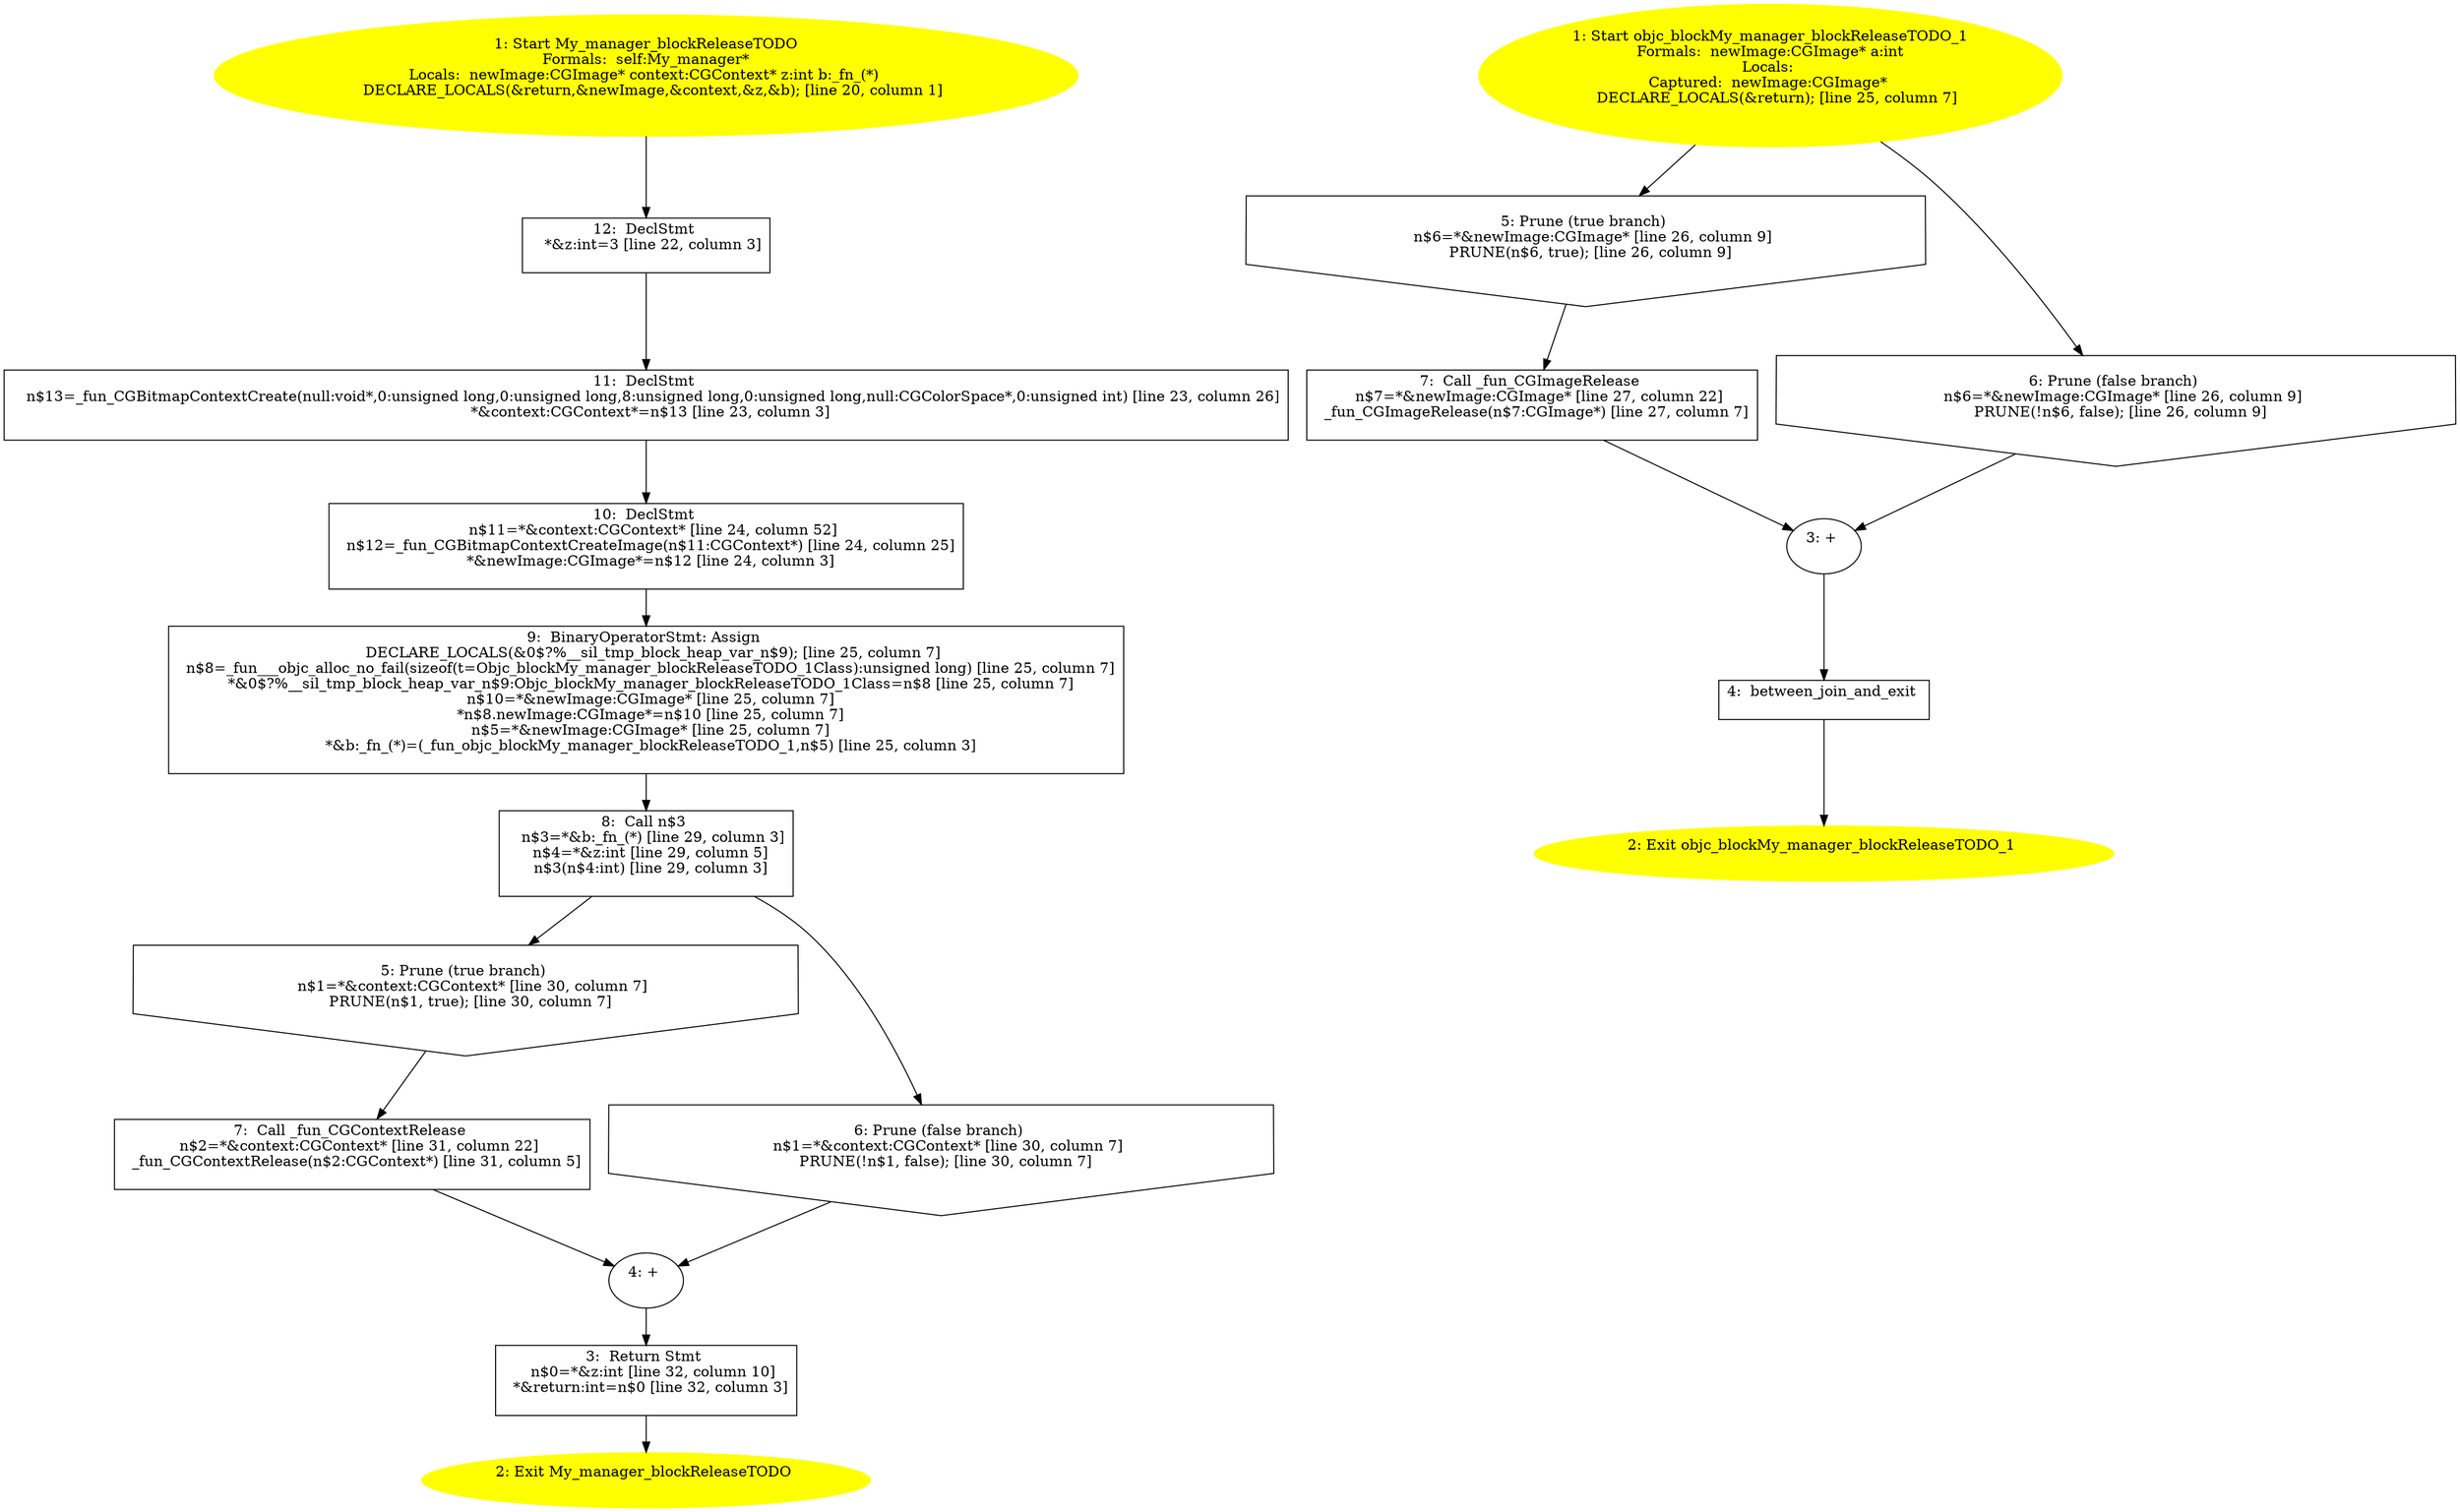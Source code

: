 /* @generated */
digraph iCFG {
"blockReleaseTODO#My_manager#instance.8c1d633cf596e86a307167d9425628a8_1" [label="1: Start My_manager_blockReleaseTODO\nFormals:  self:My_manager*\nLocals:  newImage:CGImage* context:CGContext* z:int b:_fn_(*) \n   DECLARE_LOCALS(&return,&newImage,&context,&z,&b); [line 20, column 1]\n " color=yellow style=filled]
	

	 "blockReleaseTODO#My_manager#instance.8c1d633cf596e86a307167d9425628a8_1" -> "blockReleaseTODO#My_manager#instance.8c1d633cf596e86a307167d9425628a8_12" ;
"blockReleaseTODO#My_manager#instance.8c1d633cf596e86a307167d9425628a8_2" [label="2: Exit My_manager_blockReleaseTODO \n  " color=yellow style=filled]
	

"blockReleaseTODO#My_manager#instance.8c1d633cf596e86a307167d9425628a8_3" [label="3:  Return Stmt \n   n$0=*&z:int [line 32, column 10]\n  *&return:int=n$0 [line 32, column 3]\n " shape="box"]
	

	 "blockReleaseTODO#My_manager#instance.8c1d633cf596e86a307167d9425628a8_3" -> "blockReleaseTODO#My_manager#instance.8c1d633cf596e86a307167d9425628a8_2" ;
"blockReleaseTODO#My_manager#instance.8c1d633cf596e86a307167d9425628a8_4" [label="4: + \n  " ]
	

	 "blockReleaseTODO#My_manager#instance.8c1d633cf596e86a307167d9425628a8_4" -> "blockReleaseTODO#My_manager#instance.8c1d633cf596e86a307167d9425628a8_3" ;
"blockReleaseTODO#My_manager#instance.8c1d633cf596e86a307167d9425628a8_5" [label="5: Prune (true branch) \n   n$1=*&context:CGContext* [line 30, column 7]\n  PRUNE(n$1, true); [line 30, column 7]\n " shape="invhouse"]
	

	 "blockReleaseTODO#My_manager#instance.8c1d633cf596e86a307167d9425628a8_5" -> "blockReleaseTODO#My_manager#instance.8c1d633cf596e86a307167d9425628a8_7" ;
"blockReleaseTODO#My_manager#instance.8c1d633cf596e86a307167d9425628a8_6" [label="6: Prune (false branch) \n   n$1=*&context:CGContext* [line 30, column 7]\n  PRUNE(!n$1, false); [line 30, column 7]\n " shape="invhouse"]
	

	 "blockReleaseTODO#My_manager#instance.8c1d633cf596e86a307167d9425628a8_6" -> "blockReleaseTODO#My_manager#instance.8c1d633cf596e86a307167d9425628a8_4" ;
"blockReleaseTODO#My_manager#instance.8c1d633cf596e86a307167d9425628a8_7" [label="7:  Call _fun_CGContextRelease \n   n$2=*&context:CGContext* [line 31, column 22]\n  _fun_CGContextRelease(n$2:CGContext*) [line 31, column 5]\n " shape="box"]
	

	 "blockReleaseTODO#My_manager#instance.8c1d633cf596e86a307167d9425628a8_7" -> "blockReleaseTODO#My_manager#instance.8c1d633cf596e86a307167d9425628a8_4" ;
"blockReleaseTODO#My_manager#instance.8c1d633cf596e86a307167d9425628a8_8" [label="8:  Call n$3 \n   n$3=*&b:_fn_(*) [line 29, column 3]\n  n$4=*&z:int [line 29, column 5]\n  n$3(n$4:int) [line 29, column 3]\n " shape="box"]
	

	 "blockReleaseTODO#My_manager#instance.8c1d633cf596e86a307167d9425628a8_8" -> "blockReleaseTODO#My_manager#instance.8c1d633cf596e86a307167d9425628a8_5" ;
	 "blockReleaseTODO#My_manager#instance.8c1d633cf596e86a307167d9425628a8_8" -> "blockReleaseTODO#My_manager#instance.8c1d633cf596e86a307167d9425628a8_6" ;
"blockReleaseTODO#My_manager#instance.8c1d633cf596e86a307167d9425628a8_9" [label="9:  BinaryOperatorStmt: Assign \n   DECLARE_LOCALS(&0$?%__sil_tmp_block_heap_var_n$9); [line 25, column 7]\n  n$8=_fun___objc_alloc_no_fail(sizeof(t=Objc_blockMy_manager_blockReleaseTODO_1Class):unsigned long) [line 25, column 7]\n  *&0$?%__sil_tmp_block_heap_var_n$9:Objc_blockMy_manager_blockReleaseTODO_1Class=n$8 [line 25, column 7]\n  n$10=*&newImage:CGImage* [line 25, column 7]\n  *n$8.newImage:CGImage*=n$10 [line 25, column 7]\n  n$5=*&newImage:CGImage* [line 25, column 7]\n  *&b:_fn_(*)=(_fun_objc_blockMy_manager_blockReleaseTODO_1,n$5) [line 25, column 3]\n " shape="box"]
	

	 "blockReleaseTODO#My_manager#instance.8c1d633cf596e86a307167d9425628a8_9" -> "blockReleaseTODO#My_manager#instance.8c1d633cf596e86a307167d9425628a8_8" ;
"blockReleaseTODO#My_manager#instance.8c1d633cf596e86a307167d9425628a8_10" [label="10:  DeclStmt \n   n$11=*&context:CGContext* [line 24, column 52]\n  n$12=_fun_CGBitmapContextCreateImage(n$11:CGContext*) [line 24, column 25]\n  *&newImage:CGImage*=n$12 [line 24, column 3]\n " shape="box"]
	

	 "blockReleaseTODO#My_manager#instance.8c1d633cf596e86a307167d9425628a8_10" -> "blockReleaseTODO#My_manager#instance.8c1d633cf596e86a307167d9425628a8_9" ;
"blockReleaseTODO#My_manager#instance.8c1d633cf596e86a307167d9425628a8_11" [label="11:  DeclStmt \n   n$13=_fun_CGBitmapContextCreate(null:void*,0:unsigned long,0:unsigned long,8:unsigned long,0:unsigned long,null:CGColorSpace*,0:unsigned int) [line 23, column 26]\n  *&context:CGContext*=n$13 [line 23, column 3]\n " shape="box"]
	

	 "blockReleaseTODO#My_manager#instance.8c1d633cf596e86a307167d9425628a8_11" -> "blockReleaseTODO#My_manager#instance.8c1d633cf596e86a307167d9425628a8_10" ;
"blockReleaseTODO#My_manager#instance.8c1d633cf596e86a307167d9425628a8_12" [label="12:  DeclStmt \n   *&z:int=3 [line 22, column 3]\n " shape="box"]
	

	 "blockReleaseTODO#My_manager#instance.8c1d633cf596e86a307167d9425628a8_12" -> "blockReleaseTODO#My_manager#instance.8c1d633cf596e86a307167d9425628a8_11" ;
"objc_blockMy_manager_blockReleaseTODO_1.196983209d147be0ee88d9c747994569_1" [label="1: Start objc_blockMy_manager_blockReleaseTODO_1\nFormals:  newImage:CGImage* a:int\nLocals: \nCaptured:  newImage:CGImage* \n   DECLARE_LOCALS(&return); [line 25, column 7]\n " color=yellow style=filled]
	

	 "objc_blockMy_manager_blockReleaseTODO_1.196983209d147be0ee88d9c747994569_1" -> "objc_blockMy_manager_blockReleaseTODO_1.196983209d147be0ee88d9c747994569_5" ;
	 "objc_blockMy_manager_blockReleaseTODO_1.196983209d147be0ee88d9c747994569_1" -> "objc_blockMy_manager_blockReleaseTODO_1.196983209d147be0ee88d9c747994569_6" ;
"objc_blockMy_manager_blockReleaseTODO_1.196983209d147be0ee88d9c747994569_2" [label="2: Exit objc_blockMy_manager_blockReleaseTODO_1 \n  " color=yellow style=filled]
	

"objc_blockMy_manager_blockReleaseTODO_1.196983209d147be0ee88d9c747994569_3" [label="3: + \n  " ]
	

	 "objc_blockMy_manager_blockReleaseTODO_1.196983209d147be0ee88d9c747994569_3" -> "objc_blockMy_manager_blockReleaseTODO_1.196983209d147be0ee88d9c747994569_4" ;
"objc_blockMy_manager_blockReleaseTODO_1.196983209d147be0ee88d9c747994569_4" [label="4:  between_join_and_exit \n  " shape="box"]
	

	 "objc_blockMy_manager_blockReleaseTODO_1.196983209d147be0ee88d9c747994569_4" -> "objc_blockMy_manager_blockReleaseTODO_1.196983209d147be0ee88d9c747994569_2" ;
"objc_blockMy_manager_blockReleaseTODO_1.196983209d147be0ee88d9c747994569_5" [label="5: Prune (true branch) \n   n$6=*&newImage:CGImage* [line 26, column 9]\n  PRUNE(n$6, true); [line 26, column 9]\n " shape="invhouse"]
	

	 "objc_blockMy_manager_blockReleaseTODO_1.196983209d147be0ee88d9c747994569_5" -> "objc_blockMy_manager_blockReleaseTODO_1.196983209d147be0ee88d9c747994569_7" ;
"objc_blockMy_manager_blockReleaseTODO_1.196983209d147be0ee88d9c747994569_6" [label="6: Prune (false branch) \n   n$6=*&newImage:CGImage* [line 26, column 9]\n  PRUNE(!n$6, false); [line 26, column 9]\n " shape="invhouse"]
	

	 "objc_blockMy_manager_blockReleaseTODO_1.196983209d147be0ee88d9c747994569_6" -> "objc_blockMy_manager_blockReleaseTODO_1.196983209d147be0ee88d9c747994569_3" ;
"objc_blockMy_manager_blockReleaseTODO_1.196983209d147be0ee88d9c747994569_7" [label="7:  Call _fun_CGImageRelease \n   n$7=*&newImage:CGImage* [line 27, column 22]\n  _fun_CGImageRelease(n$7:CGImage*) [line 27, column 7]\n " shape="box"]
	

	 "objc_blockMy_manager_blockReleaseTODO_1.196983209d147be0ee88d9c747994569_7" -> "objc_blockMy_manager_blockReleaseTODO_1.196983209d147be0ee88d9c747994569_3" ;
}
